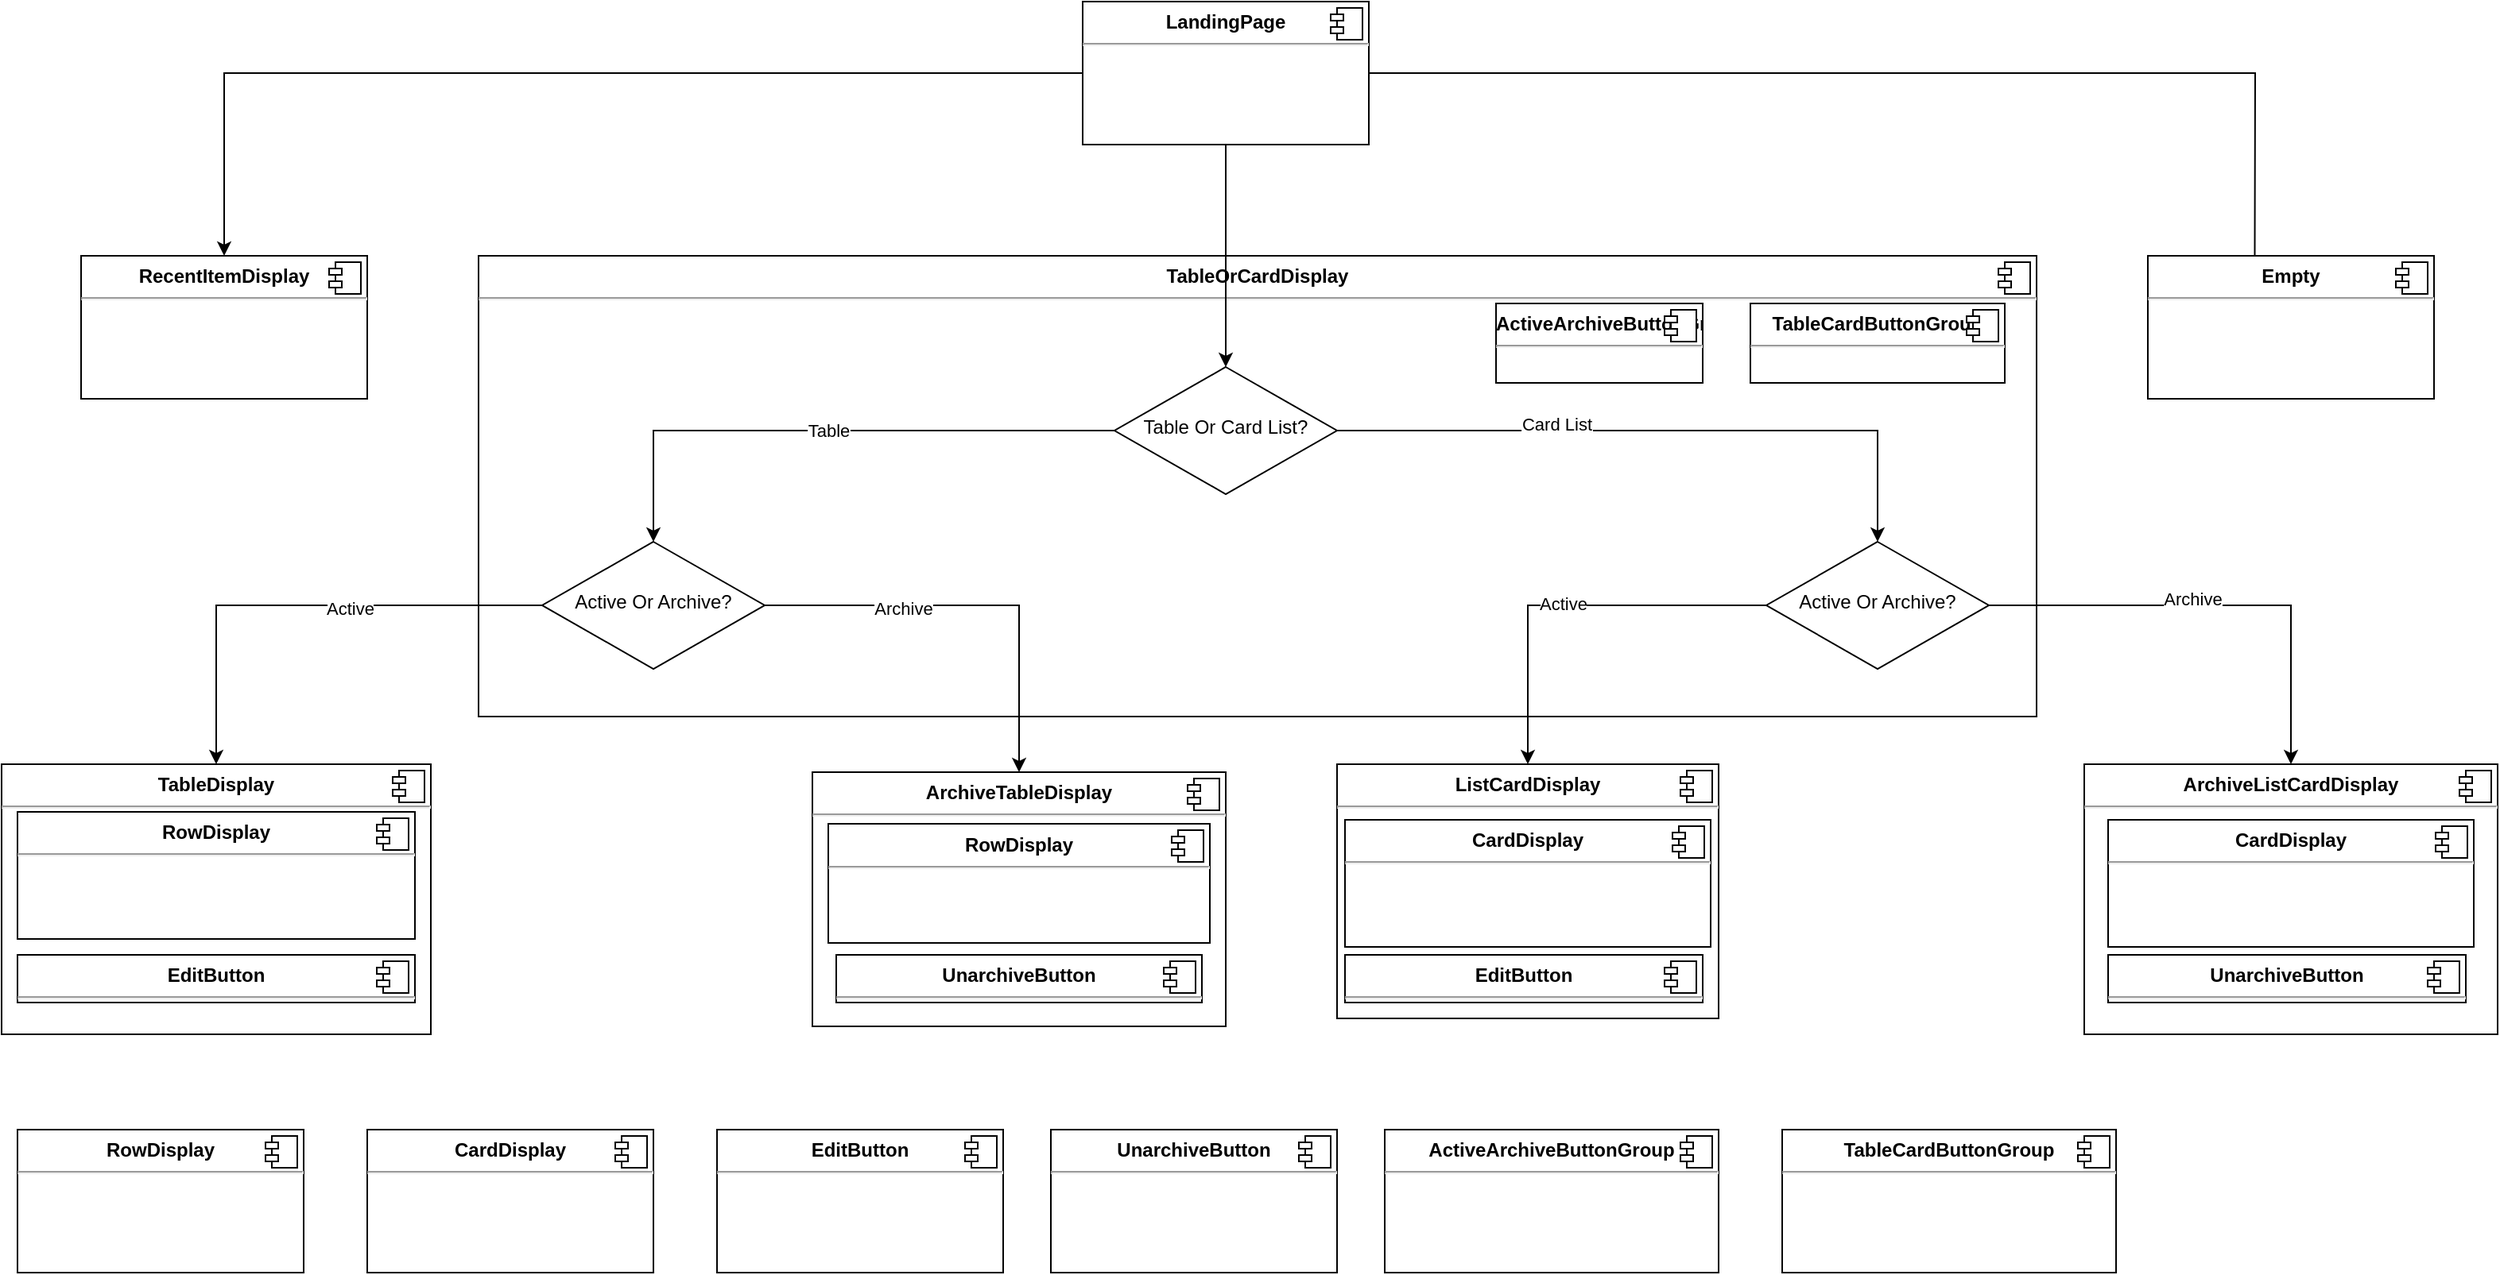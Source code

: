 <mxfile version="13.6.4" type="github">
  <diagram id="C5RBs43oDa-KdzZeNtuy" name="Page-1">
    <mxGraphModel dx="2500" dy="2065" grid="1" gridSize="10" guides="1" tooltips="1" connect="1" arrows="1" fold="1" page="1" pageScale="1" pageWidth="827" pageHeight="1169" math="0" shadow="0">
      <root>
        <mxCell id="WIyWlLk6GJQsqaUBKTNV-0" />
        <mxCell id="WIyWlLk6GJQsqaUBKTNV-1" parent="WIyWlLk6GJQsqaUBKTNV-0" />
        <mxCell id="NuSIliQYUazbYQGjYqIf-35" value="&lt;p style=&quot;margin: 0px ; margin-top: 6px ; text-align: center&quot;&gt;&lt;b&gt;TableOrCardDisplay&lt;/b&gt;&lt;/p&gt;&lt;hr&gt;&lt;p style=&quot;margin: 0px ; margin-left: 8px&quot;&gt;&lt;br&gt;&lt;/p&gt;" style="align=left;overflow=fill;html=1;dropTarget=0;" vertex="1" parent="WIyWlLk6GJQsqaUBKTNV-1">
          <mxGeometry x="-80" y="130" width="980" height="290" as="geometry" />
        </mxCell>
        <mxCell id="NuSIliQYUazbYQGjYqIf-36" value="" style="shape=component;jettyWidth=8;jettyHeight=4;" vertex="1" parent="NuSIliQYUazbYQGjYqIf-35">
          <mxGeometry x="1" width="20" height="20" relative="1" as="geometry">
            <mxPoint x="-24" y="4" as="offset" />
          </mxGeometry>
        </mxCell>
        <mxCell id="NuSIliQYUazbYQGjYqIf-7" value="Table" style="edgeStyle=orthogonalEdgeStyle;rounded=0;orthogonalLoop=1;jettySize=auto;html=1;entryX=0.5;entryY=0;entryDx=0;entryDy=0;" edge="1" parent="WIyWlLk6GJQsqaUBKTNV-1" source="WIyWlLk6GJQsqaUBKTNV-6" target="NuSIliQYUazbYQGjYqIf-13">
          <mxGeometry relative="1" as="geometry">
            <mxPoint x="210" y="240" as="targetPoint" />
          </mxGeometry>
        </mxCell>
        <mxCell id="NuSIliQYUazbYQGjYqIf-9" style="edgeStyle=orthogonalEdgeStyle;rounded=0;orthogonalLoop=1;jettySize=auto;html=1;entryX=0.5;entryY=0;entryDx=0;entryDy=0;" edge="1" parent="WIyWlLk6GJQsqaUBKTNV-1" source="WIyWlLk6GJQsqaUBKTNV-6" target="NuSIliQYUazbYQGjYqIf-14">
          <mxGeometry relative="1" as="geometry">
            <mxPoint x="550" y="240" as="targetPoint" />
          </mxGeometry>
        </mxCell>
        <mxCell id="NuSIliQYUazbYQGjYqIf-10" value="Card List" style="edgeLabel;html=1;align=center;verticalAlign=middle;resizable=0;points=[];" vertex="1" connectable="0" parent="NuSIliQYUazbYQGjYqIf-9">
          <mxGeometry x="-0.329" y="4" relative="1" as="geometry">
            <mxPoint as="offset" />
          </mxGeometry>
        </mxCell>
        <mxCell id="WIyWlLk6GJQsqaUBKTNV-6" value="&lt;span&gt;Table Or Card List?&lt;/span&gt;" style="rhombus;whiteSpace=wrap;html=1;shadow=0;fontFamily=Helvetica;fontSize=12;align=center;strokeWidth=1;spacing=6;spacingTop=-4;" parent="WIyWlLk6GJQsqaUBKTNV-1" vertex="1">
          <mxGeometry x="320" y="200" width="140" height="80" as="geometry" />
        </mxCell>
        <mxCell id="NuSIliQYUazbYQGjYqIf-1" style="edgeStyle=orthogonalEdgeStyle;rounded=0;orthogonalLoop=1;jettySize=auto;html=1;exitX=0.5;exitY=1;exitDx=0;exitDy=0;entryX=0.5;entryY=0;entryDx=0;entryDy=0;" edge="1" parent="WIyWlLk6GJQsqaUBKTNV-1" source="NuSIliQYUazbYQGjYqIf-39" target="WIyWlLk6GJQsqaUBKTNV-6">
          <mxGeometry relative="1" as="geometry">
            <mxPoint x="390" y="80" as="sourcePoint" />
            <mxPoint x="390" y="200" as="targetPoint" />
          </mxGeometry>
        </mxCell>
        <mxCell id="NuSIliQYUazbYQGjYqIf-4" style="edgeStyle=orthogonalEdgeStyle;rounded=0;orthogonalLoop=1;jettySize=auto;html=1;entryX=0.5;entryY=0;entryDx=0;entryDy=0;" edge="1" parent="WIyWlLk6GJQsqaUBKTNV-1" source="NuSIliQYUazbYQGjYqIf-39" target="NuSIliQYUazbYQGjYqIf-41">
          <mxGeometry relative="1" as="geometry">
            <mxPoint x="330" y="60" as="sourcePoint" />
            <mxPoint x="-189" y="218" as="targetPoint" />
          </mxGeometry>
        </mxCell>
        <mxCell id="NuSIliQYUazbYQGjYqIf-5" style="edgeStyle=orthogonalEdgeStyle;rounded=0;orthogonalLoop=1;jettySize=auto;html=1;entryX=0.642;entryY=0;entryDx=0;entryDy=0;entryPerimeter=0;exitX=1;exitY=0.5;exitDx=0;exitDy=0;" edge="1" parent="WIyWlLk6GJQsqaUBKTNV-1" source="NuSIliQYUazbYQGjYqIf-39">
          <mxGeometry relative="1" as="geometry">
            <mxPoint x="450" y="60" as="sourcePoint" />
            <mxPoint x="1037.04" y="220" as="targetPoint" />
          </mxGeometry>
        </mxCell>
        <mxCell id="NuSIliQYUazbYQGjYqIf-19" style="edgeStyle=orthogonalEdgeStyle;rounded=0;orthogonalLoop=1;jettySize=auto;html=1;entryX=0.5;entryY=0;entryDx=0;entryDy=0;" edge="1" parent="WIyWlLk6GJQsqaUBKTNV-1" source="NuSIliQYUazbYQGjYqIf-13" target="NuSIliQYUazbYQGjYqIf-46">
          <mxGeometry relative="1" as="geometry">
            <mxPoint x="-30" y="490" as="targetPoint" />
          </mxGeometry>
        </mxCell>
        <mxCell id="NuSIliQYUazbYQGjYqIf-25" value="Active" style="edgeLabel;html=1;align=center;verticalAlign=middle;resizable=0;points=[];" vertex="1" connectable="0" parent="NuSIliQYUazbYQGjYqIf-19">
          <mxGeometry x="-0.208" y="2" relative="1" as="geometry">
            <mxPoint as="offset" />
          </mxGeometry>
        </mxCell>
        <mxCell id="NuSIliQYUazbYQGjYqIf-20" style="edgeStyle=orthogonalEdgeStyle;rounded=0;orthogonalLoop=1;jettySize=auto;html=1;entryX=0.5;entryY=0;entryDx=0;entryDy=0;" edge="1" parent="WIyWlLk6GJQsqaUBKTNV-1" source="NuSIliQYUazbYQGjYqIf-13" target="NuSIliQYUazbYQGjYqIf-48">
          <mxGeometry relative="1" as="geometry">
            <mxPoint x="330" y="480" as="targetPoint" />
          </mxGeometry>
        </mxCell>
        <mxCell id="NuSIliQYUazbYQGjYqIf-26" value="Archive" style="edgeLabel;html=1;align=center;verticalAlign=middle;resizable=0;points=[];" vertex="1" connectable="0" parent="NuSIliQYUazbYQGjYqIf-20">
          <mxGeometry x="-0.342" y="-2" relative="1" as="geometry">
            <mxPoint as="offset" />
          </mxGeometry>
        </mxCell>
        <mxCell id="NuSIliQYUazbYQGjYqIf-13" value="&lt;span&gt;Active Or Archive?&lt;/span&gt;" style="rhombus;whiteSpace=wrap;html=1;shadow=0;fontFamily=Helvetica;fontSize=12;align=center;strokeWidth=1;spacing=6;spacingTop=-4;" vertex="1" parent="WIyWlLk6GJQsqaUBKTNV-1">
          <mxGeometry x="-40" y="310" width="140" height="80" as="geometry" />
        </mxCell>
        <mxCell id="NuSIliQYUazbYQGjYqIf-22" style="edgeStyle=orthogonalEdgeStyle;rounded=0;orthogonalLoop=1;jettySize=auto;html=1;entryX=0.5;entryY=0;entryDx=0;entryDy=0;" edge="1" parent="WIyWlLk6GJQsqaUBKTNV-1" source="NuSIliQYUazbYQGjYqIf-14" target="NuSIliQYUazbYQGjYqIf-52">
          <mxGeometry relative="1" as="geometry">
            <mxPoint x="860" y="480" as="targetPoint" />
          </mxGeometry>
        </mxCell>
        <mxCell id="NuSIliQYUazbYQGjYqIf-28" value="Archive" style="edgeLabel;html=1;align=center;verticalAlign=middle;resizable=0;points=[];" vertex="1" connectable="0" parent="NuSIliQYUazbYQGjYqIf-22">
          <mxGeometry x="-0.121" y="4" relative="1" as="geometry">
            <mxPoint as="offset" />
          </mxGeometry>
        </mxCell>
        <mxCell id="NuSIliQYUazbYQGjYqIf-54" style="edgeStyle=orthogonalEdgeStyle;rounded=0;orthogonalLoop=1;jettySize=auto;html=1;entryX=0.5;entryY=0;entryDx=0;entryDy=0;" edge="1" parent="WIyWlLk6GJQsqaUBKTNV-1" source="NuSIliQYUazbYQGjYqIf-14" target="NuSIliQYUazbYQGjYqIf-50">
          <mxGeometry relative="1" as="geometry" />
        </mxCell>
        <mxCell id="NuSIliQYUazbYQGjYqIf-55" value="Active" style="edgeLabel;html=1;align=center;verticalAlign=middle;resizable=0;points=[];" vertex="1" connectable="0" parent="NuSIliQYUazbYQGjYqIf-54">
          <mxGeometry x="0.022" y="-1" relative="1" as="geometry">
            <mxPoint as="offset" />
          </mxGeometry>
        </mxCell>
        <mxCell id="NuSIliQYUazbYQGjYqIf-14" value="&lt;span&gt;Active Or Archive?&lt;/span&gt;" style="rhombus;whiteSpace=wrap;html=1;shadow=0;fontFamily=Helvetica;fontSize=12;align=center;strokeWidth=1;spacing=6;spacingTop=-4;" vertex="1" parent="WIyWlLk6GJQsqaUBKTNV-1">
          <mxGeometry x="730" y="310" width="140" height="80" as="geometry" />
        </mxCell>
        <mxCell id="NuSIliQYUazbYQGjYqIf-39" value="&lt;p style=&quot;margin: 0px ; margin-top: 6px ; text-align: center&quot;&gt;&lt;b&gt;LandingPage&lt;/b&gt;&lt;/p&gt;&lt;hr&gt;&lt;p style=&quot;margin: 0px ; margin-left: 8px&quot;&gt;&lt;br&gt;&lt;/p&gt;" style="align=left;overflow=fill;html=1;dropTarget=0;" vertex="1" parent="WIyWlLk6GJQsqaUBKTNV-1">
          <mxGeometry x="300" y="-30" width="180" height="90" as="geometry" />
        </mxCell>
        <mxCell id="NuSIliQYUazbYQGjYqIf-40" value="" style="shape=component;jettyWidth=8;jettyHeight=4;" vertex="1" parent="NuSIliQYUazbYQGjYqIf-39">
          <mxGeometry x="1" width="20" height="20" relative="1" as="geometry">
            <mxPoint x="-24" y="4" as="offset" />
          </mxGeometry>
        </mxCell>
        <mxCell id="NuSIliQYUazbYQGjYqIf-41" value="&lt;p style=&quot;margin: 0px ; margin-top: 6px ; text-align: center&quot;&gt;&lt;b&gt;RecentItemDisplay&lt;/b&gt;&lt;/p&gt;&lt;hr&gt;&lt;p style=&quot;margin: 0px ; margin-left: 8px&quot;&gt;&lt;br&gt;&lt;/p&gt;" style="align=left;overflow=fill;html=1;dropTarget=0;" vertex="1" parent="WIyWlLk6GJQsqaUBKTNV-1">
          <mxGeometry x="-330" y="130" width="180" height="90" as="geometry" />
        </mxCell>
        <mxCell id="NuSIliQYUazbYQGjYqIf-42" value="" style="shape=component;jettyWidth=8;jettyHeight=4;" vertex="1" parent="NuSIliQYUazbYQGjYqIf-41">
          <mxGeometry x="1" width="20" height="20" relative="1" as="geometry">
            <mxPoint x="-24" y="4" as="offset" />
          </mxGeometry>
        </mxCell>
        <mxCell id="NuSIliQYUazbYQGjYqIf-43" value="&lt;p style=&quot;margin: 0px ; margin-top: 6px ; text-align: center&quot;&gt;&lt;b&gt;Empty&lt;/b&gt;&lt;/p&gt;&lt;hr&gt;&lt;p style=&quot;margin: 0px ; margin-left: 8px&quot;&gt;&lt;br&gt;&lt;/p&gt;" style="align=left;overflow=fill;html=1;dropTarget=0;" vertex="1" parent="WIyWlLk6GJQsqaUBKTNV-1">
          <mxGeometry x="970" y="130" width="180" height="90" as="geometry" />
        </mxCell>
        <mxCell id="NuSIliQYUazbYQGjYqIf-44" value="" style="shape=component;jettyWidth=8;jettyHeight=4;" vertex="1" parent="NuSIliQYUazbYQGjYqIf-43">
          <mxGeometry x="1" width="20" height="20" relative="1" as="geometry">
            <mxPoint x="-24" y="4" as="offset" />
          </mxGeometry>
        </mxCell>
        <mxCell id="NuSIliQYUazbYQGjYqIf-46" value="&lt;p style=&quot;margin: 0px ; margin-top: 6px ; text-align: center&quot;&gt;&lt;b&gt;TableDisplay&lt;/b&gt;&lt;/p&gt;&lt;hr&gt;&lt;p style=&quot;margin: 0px ; margin-left: 8px&quot;&gt;&lt;br&gt;&lt;/p&gt;" style="align=left;overflow=fill;html=1;dropTarget=0;" vertex="1" parent="WIyWlLk6GJQsqaUBKTNV-1">
          <mxGeometry x="-380" y="450" width="270" height="170" as="geometry" />
        </mxCell>
        <mxCell id="NuSIliQYUazbYQGjYqIf-47" value="" style="shape=component;jettyWidth=8;jettyHeight=4;" vertex="1" parent="NuSIliQYUazbYQGjYqIf-46">
          <mxGeometry x="1" width="20" height="20" relative="1" as="geometry">
            <mxPoint x="-24" y="4" as="offset" />
          </mxGeometry>
        </mxCell>
        <mxCell id="NuSIliQYUazbYQGjYqIf-48" value="&lt;p style=&quot;margin: 0px ; margin-top: 6px ; text-align: center&quot;&gt;&lt;b&gt;ArchiveTableDisplay&lt;/b&gt;&lt;/p&gt;&lt;hr&gt;&lt;p style=&quot;margin: 0px ; margin-left: 8px&quot;&gt;&lt;br&gt;&lt;/p&gt;" style="align=left;overflow=fill;html=1;dropTarget=0;" vertex="1" parent="WIyWlLk6GJQsqaUBKTNV-1">
          <mxGeometry x="130" y="455" width="260" height="160" as="geometry" />
        </mxCell>
        <mxCell id="NuSIliQYUazbYQGjYqIf-49" value="" style="shape=component;jettyWidth=8;jettyHeight=4;" vertex="1" parent="NuSIliQYUazbYQGjYqIf-48">
          <mxGeometry x="1" width="20" height="20" relative="1" as="geometry">
            <mxPoint x="-24" y="4" as="offset" />
          </mxGeometry>
        </mxCell>
        <mxCell id="NuSIliQYUazbYQGjYqIf-50" value="&lt;p style=&quot;margin: 0px ; margin-top: 6px ; text-align: center&quot;&gt;&lt;b&gt;ListCardDisplay&lt;/b&gt;&lt;/p&gt;&lt;hr&gt;&lt;p style=&quot;margin: 0px ; margin-left: 8px&quot;&gt;&lt;br&gt;&lt;/p&gt;" style="align=left;overflow=fill;html=1;dropTarget=0;" vertex="1" parent="WIyWlLk6GJQsqaUBKTNV-1">
          <mxGeometry x="460" y="450" width="240" height="160" as="geometry" />
        </mxCell>
        <mxCell id="NuSIliQYUazbYQGjYqIf-51" value="" style="shape=component;jettyWidth=8;jettyHeight=4;" vertex="1" parent="NuSIliQYUazbYQGjYqIf-50">
          <mxGeometry x="1" width="20" height="20" relative="1" as="geometry">
            <mxPoint x="-24" y="4" as="offset" />
          </mxGeometry>
        </mxCell>
        <mxCell id="NuSIliQYUazbYQGjYqIf-52" value="&lt;p style=&quot;margin: 0px ; margin-top: 6px ; text-align: center&quot;&gt;&lt;b&gt;ArchiveListCardDisplay&lt;/b&gt;&lt;/p&gt;&lt;hr&gt;&lt;p style=&quot;margin: 0px ; margin-left: 8px&quot;&gt;&lt;br&gt;&lt;/p&gt;" style="align=left;overflow=fill;html=1;dropTarget=0;" vertex="1" parent="WIyWlLk6GJQsqaUBKTNV-1">
          <mxGeometry x="930" y="450" width="260" height="170" as="geometry" />
        </mxCell>
        <mxCell id="NuSIliQYUazbYQGjYqIf-53" value="" style="shape=component;jettyWidth=8;jettyHeight=4;" vertex="1" parent="NuSIliQYUazbYQGjYqIf-52">
          <mxGeometry x="1" width="20" height="20" relative="1" as="geometry">
            <mxPoint x="-24" y="4" as="offset" />
          </mxGeometry>
        </mxCell>
        <mxCell id="NuSIliQYUazbYQGjYqIf-56" value="&lt;p style=&quot;margin: 0px ; margin-top: 6px ; text-align: center&quot;&gt;&lt;b&gt;CardDisplay&lt;/b&gt;&lt;/p&gt;&lt;hr&gt;&lt;p style=&quot;margin: 0px ; margin-left: 8px&quot;&gt;&lt;br&gt;&lt;/p&gt;" style="align=left;overflow=fill;html=1;dropTarget=0;" vertex="1" parent="WIyWlLk6GJQsqaUBKTNV-1">
          <mxGeometry x="-150" y="680" width="180" height="90" as="geometry" />
        </mxCell>
        <mxCell id="NuSIliQYUazbYQGjYqIf-57" value="" style="shape=component;jettyWidth=8;jettyHeight=4;" vertex="1" parent="NuSIliQYUazbYQGjYqIf-56">
          <mxGeometry x="1" width="20" height="20" relative="1" as="geometry">
            <mxPoint x="-24" y="4" as="offset" />
          </mxGeometry>
        </mxCell>
        <mxCell id="NuSIliQYUazbYQGjYqIf-58" value="&lt;p style=&quot;margin: 0px ; margin-top: 6px ; text-align: center&quot;&gt;&lt;b&gt;EditButton&lt;/b&gt;&lt;/p&gt;&lt;hr&gt;&lt;p style=&quot;margin: 0px ; margin-left: 8px&quot;&gt;&lt;br&gt;&lt;/p&gt;" style="align=left;overflow=fill;html=1;dropTarget=0;" vertex="1" parent="WIyWlLk6GJQsqaUBKTNV-1">
          <mxGeometry x="70" y="680" width="180" height="90" as="geometry" />
        </mxCell>
        <mxCell id="NuSIliQYUazbYQGjYqIf-59" value="" style="shape=component;jettyWidth=8;jettyHeight=4;" vertex="1" parent="NuSIliQYUazbYQGjYqIf-58">
          <mxGeometry x="1" width="20" height="20" relative="1" as="geometry">
            <mxPoint x="-24" y="4" as="offset" />
          </mxGeometry>
        </mxCell>
        <mxCell id="NuSIliQYUazbYQGjYqIf-60" value="&lt;p style=&quot;margin: 0px ; margin-top: 6px ; text-align: center&quot;&gt;&lt;b&gt;UnarchiveButton&lt;/b&gt;&lt;/p&gt;&lt;hr&gt;&lt;p style=&quot;margin: 0px ; margin-left: 8px&quot;&gt;&lt;br&gt;&lt;/p&gt;" style="align=left;overflow=fill;html=1;dropTarget=0;" vertex="1" parent="WIyWlLk6GJQsqaUBKTNV-1">
          <mxGeometry x="280" y="680" width="180" height="90" as="geometry" />
        </mxCell>
        <mxCell id="NuSIliQYUazbYQGjYqIf-61" value="" style="shape=component;jettyWidth=8;jettyHeight=4;" vertex="1" parent="NuSIliQYUazbYQGjYqIf-60">
          <mxGeometry x="1" width="20" height="20" relative="1" as="geometry">
            <mxPoint x="-24" y="4" as="offset" />
          </mxGeometry>
        </mxCell>
        <mxCell id="NuSIliQYUazbYQGjYqIf-62" value="&lt;p style=&quot;margin: 0px ; margin-top: 6px ; text-align: center&quot;&gt;&lt;b&gt;RowDisplay&lt;/b&gt;&lt;/p&gt;&lt;hr&gt;&lt;p style=&quot;margin: 0px ; margin-left: 8px&quot;&gt;&lt;br&gt;&lt;/p&gt;" style="align=left;overflow=fill;html=1;dropTarget=0;" vertex="1" parent="WIyWlLk6GJQsqaUBKTNV-1">
          <mxGeometry x="-370" y="680" width="180" height="90" as="geometry" />
        </mxCell>
        <mxCell id="NuSIliQYUazbYQGjYqIf-63" value="" style="shape=component;jettyWidth=8;jettyHeight=4;" vertex="1" parent="NuSIliQYUazbYQGjYqIf-62">
          <mxGeometry x="1" width="20" height="20" relative="1" as="geometry">
            <mxPoint x="-24" y="4" as="offset" />
          </mxGeometry>
        </mxCell>
        <mxCell id="NuSIliQYUazbYQGjYqIf-64" value="&lt;p style=&quot;margin: 0px ; margin-top: 6px ; text-align: center&quot;&gt;&lt;b&gt;RowDisplay&lt;/b&gt;&lt;/p&gt;&lt;hr&gt;&lt;p style=&quot;margin: 0px ; margin-left: 8px&quot;&gt;&lt;br&gt;&lt;/p&gt;" style="align=left;overflow=fill;html=1;dropTarget=0;" vertex="1" parent="WIyWlLk6GJQsqaUBKTNV-1">
          <mxGeometry x="-370" y="480" width="250" height="80" as="geometry" />
        </mxCell>
        <mxCell id="NuSIliQYUazbYQGjYqIf-65" value="" style="shape=component;jettyWidth=8;jettyHeight=4;" vertex="1" parent="NuSIliQYUazbYQGjYqIf-64">
          <mxGeometry x="1" width="20" height="20" relative="1" as="geometry">
            <mxPoint x="-24" y="4" as="offset" />
          </mxGeometry>
        </mxCell>
        <mxCell id="NuSIliQYUazbYQGjYqIf-66" value="&lt;p style=&quot;margin: 0px ; margin-top: 6px ; text-align: center&quot;&gt;&lt;b&gt;EditButton&lt;/b&gt;&lt;/p&gt;&lt;hr&gt;&lt;p style=&quot;margin: 0px ; margin-left: 8px&quot;&gt;&lt;br&gt;&lt;/p&gt;" style="align=left;overflow=fill;html=1;dropTarget=0;" vertex="1" parent="WIyWlLk6GJQsqaUBKTNV-1">
          <mxGeometry x="-370" y="570" width="250" height="30" as="geometry" />
        </mxCell>
        <mxCell id="NuSIliQYUazbYQGjYqIf-67" value="" style="shape=component;jettyWidth=8;jettyHeight=4;" vertex="1" parent="NuSIliQYUazbYQGjYqIf-66">
          <mxGeometry x="1" width="20" height="20" relative="1" as="geometry">
            <mxPoint x="-24" y="4" as="offset" />
          </mxGeometry>
        </mxCell>
        <mxCell id="NuSIliQYUazbYQGjYqIf-68" value="&lt;p style=&quot;margin: 0px ; margin-top: 6px ; text-align: center&quot;&gt;&lt;b&gt;CardDisplay&lt;/b&gt;&lt;/p&gt;&lt;hr&gt;&lt;p style=&quot;margin: 0px ; margin-left: 8px&quot;&gt;&lt;br&gt;&lt;/p&gt;" style="align=left;overflow=fill;html=1;dropTarget=0;" vertex="1" parent="WIyWlLk6GJQsqaUBKTNV-1">
          <mxGeometry x="465" y="485" width="230" height="80" as="geometry" />
        </mxCell>
        <mxCell id="NuSIliQYUazbYQGjYqIf-69" value="" style="shape=component;jettyWidth=8;jettyHeight=4;" vertex="1" parent="NuSIliQYUazbYQGjYqIf-68">
          <mxGeometry x="1" width="20" height="20" relative="1" as="geometry">
            <mxPoint x="-24" y="4" as="offset" />
          </mxGeometry>
        </mxCell>
        <mxCell id="NuSIliQYUazbYQGjYqIf-70" value="&lt;p style=&quot;margin: 0px ; margin-top: 6px ; text-align: center&quot;&gt;&lt;b&gt;UnarchiveButton&lt;/b&gt;&lt;/p&gt;&lt;hr&gt;&lt;p style=&quot;margin: 0px ; margin-left: 8px&quot;&gt;&lt;br&gt;&lt;/p&gt;" style="align=left;overflow=fill;html=1;dropTarget=0;" vertex="1" parent="WIyWlLk6GJQsqaUBKTNV-1">
          <mxGeometry x="145" y="570" width="230" height="30" as="geometry" />
        </mxCell>
        <mxCell id="NuSIliQYUazbYQGjYqIf-71" value="" style="shape=component;jettyWidth=8;jettyHeight=4;" vertex="1" parent="NuSIliQYUazbYQGjYqIf-70">
          <mxGeometry x="1" width="20" height="20" relative="1" as="geometry">
            <mxPoint x="-24" y="4" as="offset" />
          </mxGeometry>
        </mxCell>
        <mxCell id="NuSIliQYUazbYQGjYqIf-72" value="&lt;p style=&quot;margin: 0px ; margin-top: 6px ; text-align: center&quot;&gt;&lt;b&gt;RowDisplay&lt;/b&gt;&lt;/p&gt;&lt;hr&gt;&lt;p style=&quot;margin: 0px ; margin-left: 8px&quot;&gt;&lt;br&gt;&lt;/p&gt;" style="align=left;overflow=fill;html=1;dropTarget=0;" vertex="1" parent="WIyWlLk6GJQsqaUBKTNV-1">
          <mxGeometry x="140" y="487.5" width="240" height="75" as="geometry" />
        </mxCell>
        <mxCell id="NuSIliQYUazbYQGjYqIf-73" value="" style="shape=component;jettyWidth=8;jettyHeight=4;" vertex="1" parent="NuSIliQYUazbYQGjYqIf-72">
          <mxGeometry x="1" width="20" height="20" relative="1" as="geometry">
            <mxPoint x="-24" y="4" as="offset" />
          </mxGeometry>
        </mxCell>
        <mxCell id="NuSIliQYUazbYQGjYqIf-74" value="&lt;p style=&quot;margin: 0px ; margin-top: 6px ; text-align: center&quot;&gt;&lt;b&gt;EditButton&lt;/b&gt;&lt;/p&gt;&lt;hr&gt;&lt;p style=&quot;margin: 0px ; margin-left: 8px&quot;&gt;&lt;br&gt;&lt;/p&gt;" style="align=left;overflow=fill;html=1;dropTarget=0;" vertex="1" parent="WIyWlLk6GJQsqaUBKTNV-1">
          <mxGeometry x="465" y="570" width="225" height="30" as="geometry" />
        </mxCell>
        <mxCell id="NuSIliQYUazbYQGjYqIf-75" value="" style="shape=component;jettyWidth=8;jettyHeight=4;" vertex="1" parent="NuSIliQYUazbYQGjYqIf-74">
          <mxGeometry x="1" width="20" height="20" relative="1" as="geometry">
            <mxPoint x="-24" y="4" as="offset" />
          </mxGeometry>
        </mxCell>
        <mxCell id="NuSIliQYUazbYQGjYqIf-76" value="&lt;p style=&quot;margin: 0px ; margin-top: 6px ; text-align: center&quot;&gt;&lt;b&gt;CardDisplay&lt;/b&gt;&lt;/p&gt;&lt;hr&gt;&lt;p style=&quot;margin: 0px ; margin-left: 8px&quot;&gt;&lt;br&gt;&lt;/p&gt;" style="align=left;overflow=fill;html=1;dropTarget=0;" vertex="1" parent="WIyWlLk6GJQsqaUBKTNV-1">
          <mxGeometry x="945" y="485" width="230" height="80" as="geometry" />
        </mxCell>
        <mxCell id="NuSIliQYUazbYQGjYqIf-77" value="" style="shape=component;jettyWidth=8;jettyHeight=4;" vertex="1" parent="NuSIliQYUazbYQGjYqIf-76">
          <mxGeometry x="1" width="20" height="20" relative="1" as="geometry">
            <mxPoint x="-24" y="4" as="offset" />
          </mxGeometry>
        </mxCell>
        <mxCell id="NuSIliQYUazbYQGjYqIf-78" value="&lt;p style=&quot;margin: 0px ; margin-top: 6px ; text-align: center&quot;&gt;&lt;b&gt;UnarchiveButton&lt;/b&gt;&lt;/p&gt;&lt;hr&gt;&lt;p style=&quot;margin: 0px ; margin-left: 8px&quot;&gt;&lt;br&gt;&lt;/p&gt;" style="align=left;overflow=fill;html=1;dropTarget=0;" vertex="1" parent="WIyWlLk6GJQsqaUBKTNV-1">
          <mxGeometry x="945" y="570" width="225" height="30" as="geometry" />
        </mxCell>
        <mxCell id="NuSIliQYUazbYQGjYqIf-79" value="" style="shape=component;jettyWidth=8;jettyHeight=4;" vertex="1" parent="NuSIliQYUazbYQGjYqIf-78">
          <mxGeometry x="1" width="20" height="20" relative="1" as="geometry">
            <mxPoint x="-24" y="4" as="offset" />
          </mxGeometry>
        </mxCell>
        <mxCell id="NuSIliQYUazbYQGjYqIf-80" value="&lt;p style=&quot;margin: 0px ; margin-top: 6px ; text-align: center&quot;&gt;&lt;b&gt;ActiveArchiveButtonGroup&lt;/b&gt;&lt;/p&gt;&lt;hr&gt;&lt;p style=&quot;margin: 0px ; margin-left: 8px&quot;&gt;&lt;br&gt;&lt;/p&gt;" style="align=left;overflow=fill;html=1;dropTarget=0;" vertex="1" parent="WIyWlLk6GJQsqaUBKTNV-1">
          <mxGeometry x="490" y="680" width="210" height="90" as="geometry" />
        </mxCell>
        <mxCell id="NuSIliQYUazbYQGjYqIf-81" value="" style="shape=component;jettyWidth=8;jettyHeight=4;" vertex="1" parent="NuSIliQYUazbYQGjYqIf-80">
          <mxGeometry x="1" width="20" height="20" relative="1" as="geometry">
            <mxPoint x="-24" y="4" as="offset" />
          </mxGeometry>
        </mxCell>
        <mxCell id="NuSIliQYUazbYQGjYqIf-82" value="&lt;p style=&quot;margin: 0px ; margin-top: 6px ; text-align: center&quot;&gt;&lt;b&gt;TableCardButtonGroup&lt;/b&gt;&lt;/p&gt;&lt;hr&gt;&lt;p style=&quot;margin: 0px ; margin-left: 8px&quot;&gt;&lt;br&gt;&lt;/p&gt;" style="align=left;overflow=fill;html=1;dropTarget=0;" vertex="1" parent="WIyWlLk6GJQsqaUBKTNV-1">
          <mxGeometry x="740" y="680" width="210" height="90" as="geometry" />
        </mxCell>
        <mxCell id="NuSIliQYUazbYQGjYqIf-83" value="" style="shape=component;jettyWidth=8;jettyHeight=4;" vertex="1" parent="NuSIliQYUazbYQGjYqIf-82">
          <mxGeometry x="1" width="20" height="20" relative="1" as="geometry">
            <mxPoint x="-24" y="4" as="offset" />
          </mxGeometry>
        </mxCell>
        <mxCell id="NuSIliQYUazbYQGjYqIf-84" value="&lt;p style=&quot;margin: 0px ; margin-top: 6px ; text-align: center&quot;&gt;&lt;b&gt;ActiveArchiveButtonGroup&lt;/b&gt;&lt;/p&gt;&lt;hr&gt;&lt;p style=&quot;margin: 0px ; margin-left: 8px&quot;&gt;&lt;br&gt;&lt;/p&gt;" style="align=left;overflow=fill;html=1;dropTarget=0;" vertex="1" parent="WIyWlLk6GJQsqaUBKTNV-1">
          <mxGeometry x="560" y="160" width="130" height="50" as="geometry" />
        </mxCell>
        <mxCell id="NuSIliQYUazbYQGjYqIf-85" value="" style="shape=component;jettyWidth=8;jettyHeight=4;" vertex="1" parent="NuSIliQYUazbYQGjYqIf-84">
          <mxGeometry x="1" width="20" height="20" relative="1" as="geometry">
            <mxPoint x="-24" y="4" as="offset" />
          </mxGeometry>
        </mxCell>
        <mxCell id="NuSIliQYUazbYQGjYqIf-86" value="&lt;p style=&quot;margin: 0px ; margin-top: 6px ; text-align: center&quot;&gt;&lt;b&gt;TableCardButtonGroup&lt;/b&gt;&lt;/p&gt;&lt;hr&gt;&lt;p style=&quot;margin: 0px ; margin-left: 8px&quot;&gt;&lt;br&gt;&lt;/p&gt;" style="align=left;overflow=fill;html=1;dropTarget=0;" vertex="1" parent="WIyWlLk6GJQsqaUBKTNV-1">
          <mxGeometry x="720" y="160" width="160" height="50" as="geometry" />
        </mxCell>
        <mxCell id="NuSIliQYUazbYQGjYqIf-87" value="" style="shape=component;jettyWidth=8;jettyHeight=4;" vertex="1" parent="NuSIliQYUazbYQGjYqIf-86">
          <mxGeometry x="1" width="20" height="20" relative="1" as="geometry">
            <mxPoint x="-24" y="4" as="offset" />
          </mxGeometry>
        </mxCell>
      </root>
    </mxGraphModel>
  </diagram>
</mxfile>
